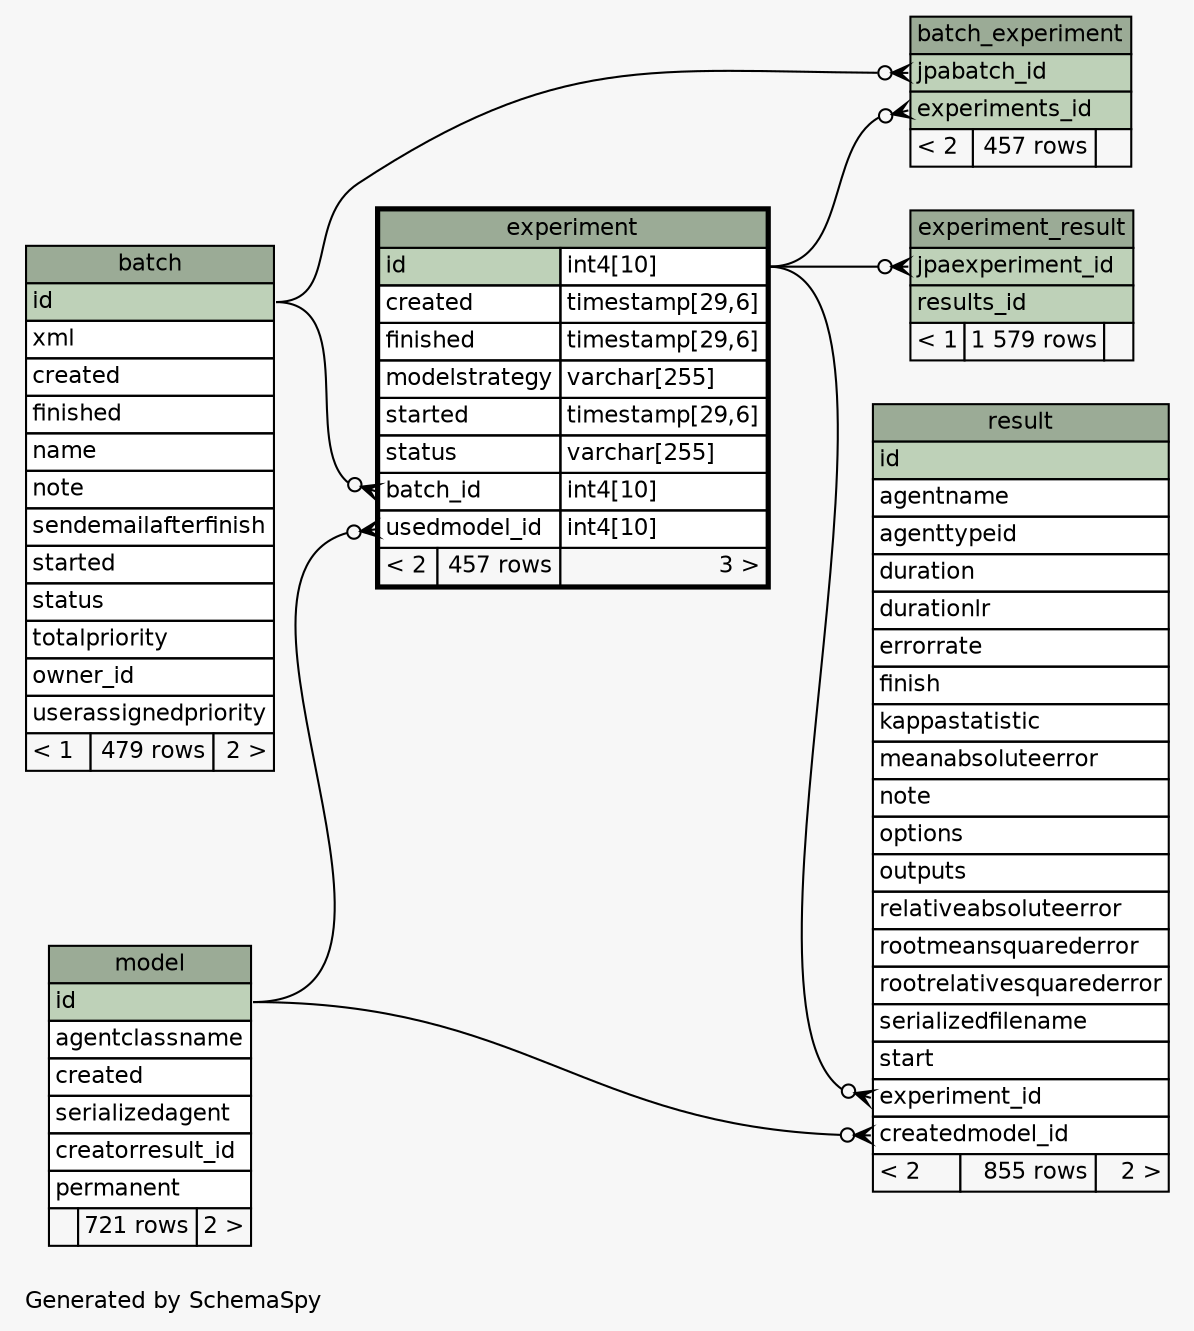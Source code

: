 // dot 2.38.0 on Mac OS X 10.9.4
// SchemaSpy rev 590
digraph "oneDegreeRelationshipsDiagram" {
  graph [
    rankdir="RL"
    bgcolor="#f7f7f7"
    label="\nGenerated by SchemaSpy"
    labeljust="l"
    nodesep="0.18"
    ranksep="0.46"
    fontname="Helvetica"
    fontsize="11"
  ];
  node [
    fontname="Helvetica"
    fontsize="11"
    shape="plaintext"
  ];
  edge [
    arrowsize="0.8"
  ];
  "batch_experiment":"experiments_id":w -> "experiment":"id.type":e [arrowhead=none dir=back arrowtail=crowodot];
  "batch_experiment":"jpabatch_id":w -> "batch":"id":e [arrowhead=none dir=back arrowtail=crowodot];
  "experiment":"batch_id":w -> "batch":"id":e [arrowhead=none dir=back arrowtail=crowodot];
  "experiment":"usedmodel_id":w -> "model":"id":e [arrowhead=none dir=back arrowtail=crowodot];
  "experiment_result":"jpaexperiment_id":w -> "experiment":"id.type":e [arrowhead=none dir=back arrowtail=crowodot];
  "result":"createdmodel_id":w -> "model":"id":e [arrowhead=none dir=back arrowtail=crowodot];
  "result":"experiment_id":w -> "experiment":"id.type":e [arrowhead=none dir=back arrowtail=crowodot];
  "batch" [
    label=<
    <TABLE BORDER="0" CELLBORDER="1" CELLSPACING="0" BGCOLOR="#ffffff">
      <TR><TD COLSPAN="3" BGCOLOR="#9bab96" ALIGN="CENTER">batch</TD></TR>
      <TR><TD PORT="id" COLSPAN="3" BGCOLOR="#bed1b8" ALIGN="LEFT">id</TD></TR>
      <TR><TD PORT="xml" COLSPAN="3" ALIGN="LEFT">xml</TD></TR>
      <TR><TD PORT="created" COLSPAN="3" ALIGN="LEFT">created</TD></TR>
      <TR><TD PORT="finished" COLSPAN="3" ALIGN="LEFT">finished</TD></TR>
      <TR><TD PORT="name" COLSPAN="3" ALIGN="LEFT">name</TD></TR>
      <TR><TD PORT="note" COLSPAN="3" ALIGN="LEFT">note</TD></TR>
      <TR><TD PORT="sendemailafterfinish" COLSPAN="3" ALIGN="LEFT">sendemailafterfinish</TD></TR>
      <TR><TD PORT="started" COLSPAN="3" ALIGN="LEFT">started</TD></TR>
      <TR><TD PORT="status" COLSPAN="3" ALIGN="LEFT">status</TD></TR>
      <TR><TD PORT="totalpriority" COLSPAN="3" ALIGN="LEFT">totalpriority</TD></TR>
      <TR><TD PORT="owner_id" COLSPAN="3" ALIGN="LEFT">owner_id</TD></TR>
      <TR><TD PORT="userassignedpriority" COLSPAN="3" ALIGN="LEFT">userassignedpriority</TD></TR>
      <TR><TD ALIGN="LEFT" BGCOLOR="#f7f7f7">&lt; 1</TD><TD ALIGN="RIGHT" BGCOLOR="#f7f7f7">479 rows</TD><TD ALIGN="RIGHT" BGCOLOR="#f7f7f7">2 &gt;</TD></TR>
    </TABLE>>
    URL="batch.html"
    tooltip="batch"
  ];
  "batch_experiment" [
    label=<
    <TABLE BORDER="0" CELLBORDER="1" CELLSPACING="0" BGCOLOR="#ffffff">
      <TR><TD COLSPAN="3" BGCOLOR="#9bab96" ALIGN="CENTER">batch_experiment</TD></TR>
      <TR><TD PORT="jpabatch_id" COLSPAN="3" BGCOLOR="#bed1b8" ALIGN="LEFT">jpabatch_id</TD></TR>
      <TR><TD PORT="experiments_id" COLSPAN="3" BGCOLOR="#bed1b8" ALIGN="LEFT">experiments_id</TD></TR>
      <TR><TD ALIGN="LEFT" BGCOLOR="#f7f7f7">&lt; 2</TD><TD ALIGN="RIGHT" BGCOLOR="#f7f7f7">457 rows</TD><TD ALIGN="RIGHT" BGCOLOR="#f7f7f7">  </TD></TR>
    </TABLE>>
    URL="batch_experiment.html"
    tooltip="batch_experiment"
  ];
  "experiment" [
    label=<
    <TABLE BORDER="2" CELLBORDER="1" CELLSPACING="0" BGCOLOR="#ffffff">
      <TR><TD COLSPAN="3" BGCOLOR="#9bab96" ALIGN="CENTER">experiment</TD></TR>
      <TR><TD PORT="id" COLSPAN="2" BGCOLOR="#bed1b8" ALIGN="LEFT">id</TD><TD PORT="id.type" ALIGN="LEFT">int4[10]</TD></TR>
      <TR><TD PORT="created" COLSPAN="2" ALIGN="LEFT">created</TD><TD PORT="created.type" ALIGN="LEFT">timestamp[29,6]</TD></TR>
      <TR><TD PORT="finished" COLSPAN="2" ALIGN="LEFT">finished</TD><TD PORT="finished.type" ALIGN="LEFT">timestamp[29,6]</TD></TR>
      <TR><TD PORT="modelstrategy" COLSPAN="2" ALIGN="LEFT">modelstrategy</TD><TD PORT="modelstrategy.type" ALIGN="LEFT">varchar[255]</TD></TR>
      <TR><TD PORT="started" COLSPAN="2" ALIGN="LEFT">started</TD><TD PORT="started.type" ALIGN="LEFT">timestamp[29,6]</TD></TR>
      <TR><TD PORT="status" COLSPAN="2" ALIGN="LEFT">status</TD><TD PORT="status.type" ALIGN="LEFT">varchar[255]</TD></TR>
      <TR><TD PORT="batch_id" COLSPAN="2" ALIGN="LEFT">batch_id</TD><TD PORT="batch_id.type" ALIGN="LEFT">int4[10]</TD></TR>
      <TR><TD PORT="usedmodel_id" COLSPAN="2" ALIGN="LEFT">usedmodel_id</TD><TD PORT="usedmodel_id.type" ALIGN="LEFT">int4[10]</TD></TR>
      <TR><TD ALIGN="LEFT" BGCOLOR="#f7f7f7">&lt; 2</TD><TD ALIGN="RIGHT" BGCOLOR="#f7f7f7">457 rows</TD><TD ALIGN="RIGHT" BGCOLOR="#f7f7f7">3 &gt;</TD></TR>
    </TABLE>>
    URL="experiment.html"
    tooltip="experiment"
  ];
  "experiment_result" [
    label=<
    <TABLE BORDER="0" CELLBORDER="1" CELLSPACING="0" BGCOLOR="#ffffff">
      <TR><TD COLSPAN="3" BGCOLOR="#9bab96" ALIGN="CENTER">experiment_result</TD></TR>
      <TR><TD PORT="jpaexperiment_id" COLSPAN="3" BGCOLOR="#bed1b8" ALIGN="LEFT">jpaexperiment_id</TD></TR>
      <TR><TD PORT="results_id" COLSPAN="3" BGCOLOR="#bed1b8" ALIGN="LEFT">results_id</TD></TR>
      <TR><TD ALIGN="LEFT" BGCOLOR="#f7f7f7">&lt; 1</TD><TD ALIGN="RIGHT" BGCOLOR="#f7f7f7">1 579 rows</TD><TD ALIGN="RIGHT" BGCOLOR="#f7f7f7">  </TD></TR>
    </TABLE>>
    URL="experiment_result.html"
    tooltip="experiment_result"
  ];
  "model" [
    label=<
    <TABLE BORDER="0" CELLBORDER="1" CELLSPACING="0" BGCOLOR="#ffffff">
      <TR><TD COLSPAN="3" BGCOLOR="#9bab96" ALIGN="CENTER">model</TD></TR>
      <TR><TD PORT="id" COLSPAN="3" BGCOLOR="#bed1b8" ALIGN="LEFT">id</TD></TR>
      <TR><TD PORT="agentclassname" COLSPAN="3" ALIGN="LEFT">agentclassname</TD></TR>
      <TR><TD PORT="created" COLSPAN="3" ALIGN="LEFT">created</TD></TR>
      <TR><TD PORT="serializedagent" COLSPAN="3" ALIGN="LEFT">serializedagent</TD></TR>
      <TR><TD PORT="creatorresult_id" COLSPAN="3" ALIGN="LEFT">creatorresult_id</TD></TR>
      <TR><TD PORT="permanent" COLSPAN="3" ALIGN="LEFT">permanent</TD></TR>
      <TR><TD ALIGN="LEFT" BGCOLOR="#f7f7f7">  </TD><TD ALIGN="RIGHT" BGCOLOR="#f7f7f7">721 rows</TD><TD ALIGN="RIGHT" BGCOLOR="#f7f7f7">2 &gt;</TD></TR>
    </TABLE>>
    URL="model.html"
    tooltip="model"
  ];
  "result" [
    label=<
    <TABLE BORDER="0" CELLBORDER="1" CELLSPACING="0" BGCOLOR="#ffffff">
      <TR><TD COLSPAN="3" BGCOLOR="#9bab96" ALIGN="CENTER">result</TD></TR>
      <TR><TD PORT="id" COLSPAN="3" BGCOLOR="#bed1b8" ALIGN="LEFT">id</TD></TR>
      <TR><TD PORT="agentname" COLSPAN="3" ALIGN="LEFT">agentname</TD></TR>
      <TR><TD PORT="agenttypeid" COLSPAN="3" ALIGN="LEFT">agenttypeid</TD></TR>
      <TR><TD PORT="duration" COLSPAN="3" ALIGN="LEFT">duration</TD></TR>
      <TR><TD PORT="durationlr" COLSPAN="3" ALIGN="LEFT">durationlr</TD></TR>
      <TR><TD PORT="errorrate" COLSPAN="3" ALIGN="LEFT">errorrate</TD></TR>
      <TR><TD PORT="finish" COLSPAN="3" ALIGN="LEFT">finish</TD></TR>
      <TR><TD PORT="kappastatistic" COLSPAN="3" ALIGN="LEFT">kappastatistic</TD></TR>
      <TR><TD PORT="meanabsoluteerror" COLSPAN="3" ALIGN="LEFT">meanabsoluteerror</TD></TR>
      <TR><TD PORT="note" COLSPAN="3" ALIGN="LEFT">note</TD></TR>
      <TR><TD PORT="options" COLSPAN="3" ALIGN="LEFT">options</TD></TR>
      <TR><TD PORT="outputs" COLSPAN="3" ALIGN="LEFT">outputs</TD></TR>
      <TR><TD PORT="relativeabsoluteerror" COLSPAN="3" ALIGN="LEFT">relativeabsoluteerror</TD></TR>
      <TR><TD PORT="rootmeansquarederror" COLSPAN="3" ALIGN="LEFT">rootmeansquarederror</TD></TR>
      <TR><TD PORT="rootrelativesquarederror" COLSPAN="3" ALIGN="LEFT">rootrelativesquarederror</TD></TR>
      <TR><TD PORT="serializedfilename" COLSPAN="3" ALIGN="LEFT">serializedfilename</TD></TR>
      <TR><TD PORT="start" COLSPAN="3" ALIGN="LEFT">start</TD></TR>
      <TR><TD PORT="experiment_id" COLSPAN="3" ALIGN="LEFT">experiment_id</TD></TR>
      <TR><TD PORT="createdmodel_id" COLSPAN="3" ALIGN="LEFT">createdmodel_id</TD></TR>
      <TR><TD ALIGN="LEFT" BGCOLOR="#f7f7f7">&lt; 2</TD><TD ALIGN="RIGHT" BGCOLOR="#f7f7f7">855 rows</TD><TD ALIGN="RIGHT" BGCOLOR="#f7f7f7">2 &gt;</TD></TR>
    </TABLE>>
    URL="result.html"
    tooltip="result"
  ];
}
